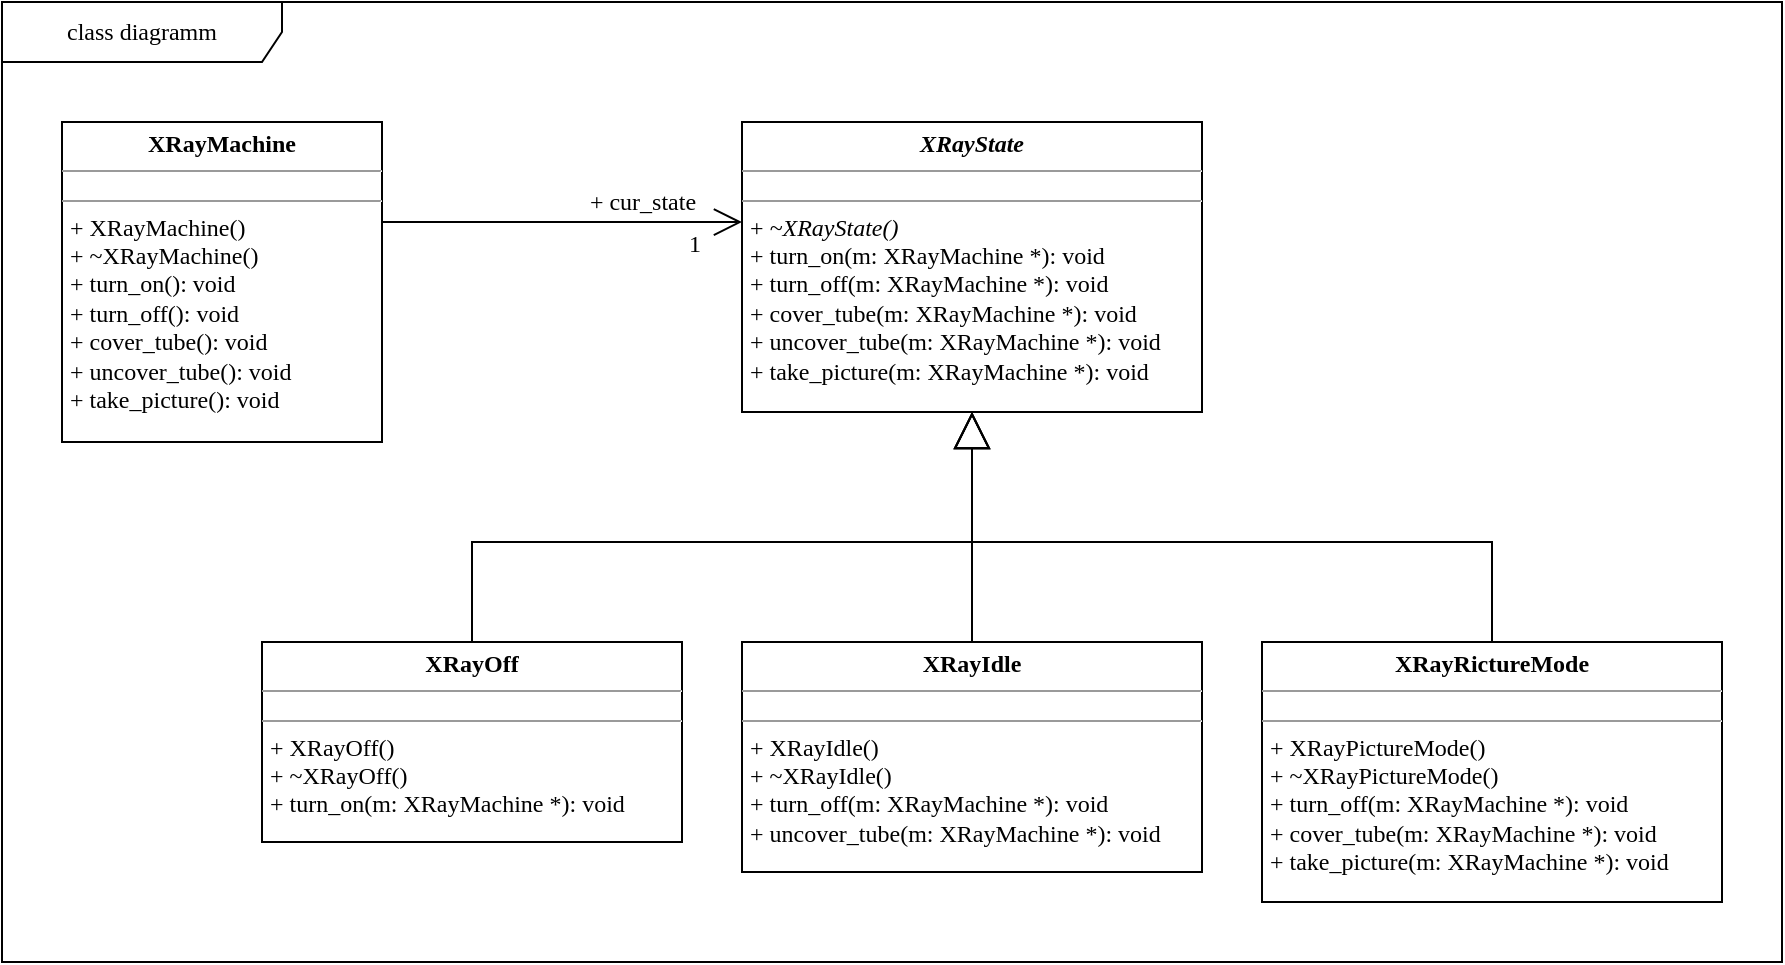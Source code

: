 <mxfile version="12.4.8" type="device"><diagram id="iNnbIr-GNQH2sSU8nPhJ" name="Page-1"><mxGraphModel dx="1412" dy="791" grid="1" gridSize="10" guides="1" tooltips="1" connect="1" arrows="1" fold="1" page="1" pageScale="1" pageWidth="1169" pageHeight="827" math="0" shadow="0" extFonts="IBM Plex Sans^https://fonts.googleapis.com/css?family=IBM+Plex+Sans|IBM Plex Mono^https://fonts.googleapis.com/css?family=IBM+Plex+Mono"><root><mxCell id="0"/><mxCell id="1" parent="0"/><mxCell id="2L0PT9hVQQg2kNEpAI4E-1" value="&lt;font face=&quot;IBM Plex Sans&quot;&gt;class diagramm&lt;/font&gt;" style="shape=umlFrame;whiteSpace=wrap;html=1;fontFamily=IBM Plex Mono;FType=g;width=140;height=30;" vertex="1" parent="1"><mxGeometry x="70" y="140" width="890" height="480" as="geometry"/></mxCell><mxCell id="2L0PT9hVQQg2kNEpAI4E-2" value="&lt;p style=&quot;margin: 0px ; margin-top: 4px ; text-align: center&quot;&gt;&lt;font face=&quot;IBM Plex Sans&quot;&gt;&lt;b&gt;XRayMachine&lt;/b&gt;&lt;br&gt;&lt;/font&gt;&lt;/p&gt;&lt;hr size=&quot;1&quot;&gt;&lt;p style=&quot;margin: 0px 0px 0px 4px ; font-size: 1px&quot;&gt;&lt;font style=&quot;font-size: 1px&quot; face=&quot;IBM Plex Sans&quot;&gt;&lt;br&gt;&lt;/font&gt;&lt;/p&gt;&lt;hr size=&quot;1&quot;&gt;&lt;p style=&quot;margin: 0px ; margin-left: 4px&quot;&gt;&lt;font face=&quot;IBM Plex Sans&quot;&gt;+ XRayMachine()&lt;/font&gt;&lt;/p&gt;&lt;p style=&quot;margin: 0px ; margin-left: 4px&quot;&gt;&lt;font face=&quot;IBM Plex Sans&quot;&gt;+ ~XRayMachine()&lt;/font&gt;&lt;/p&gt;&lt;p style=&quot;margin: 0px ; margin-left: 4px&quot;&gt;&lt;font face=&quot;IBM Plex Sans&quot;&gt;+ turn_on(): void&lt;/font&gt;&lt;/p&gt;&lt;p style=&quot;margin: 0px ; margin-left: 4px&quot;&gt;&lt;font face=&quot;IBM Plex Sans&quot;&gt;+ turn_off(): void&lt;/font&gt;&lt;/p&gt;&lt;p style=&quot;margin: 0px ; margin-left: 4px&quot;&gt;&lt;font face=&quot;IBM Plex Sans&quot;&gt;+ cover_tube(): void&lt;/font&gt;&lt;/p&gt;&lt;p style=&quot;margin: 0px ; margin-left: 4px&quot;&gt;&lt;font face=&quot;IBM Plex Sans&quot;&gt;+ uncover_tube(): void&lt;/font&gt;&lt;/p&gt;&lt;p style=&quot;margin: 0px ; margin-left: 4px&quot;&gt;&lt;font face=&quot;IBM Plex Sans&quot;&gt;+ take_picture(): void&lt;br&gt;&lt;/font&gt;&lt;/p&gt;&lt;p style=&quot;margin: 0px ; margin-left: 4px&quot;&gt;&lt;font face=&quot;IBM Plex Sans&quot;&gt;&lt;br&gt;&lt;/font&gt;&lt;/p&gt;" style="verticalAlign=top;align=left;overflow=fill;fontSize=12;fontFamily=Helvetica;html=1;" vertex="1" parent="1"><mxGeometry x="100" y="200" width="160" height="160" as="geometry"/></mxCell><mxCell id="2L0PT9hVQQg2kNEpAI4E-3" value="&lt;p style=&quot;margin: 0px ; margin-top: 4px ; text-align: center&quot;&gt;&lt;font face=&quot;IBM Plex Sans&quot;&gt;&lt;i&gt;&lt;b&gt;XRayState&lt;/b&gt;&lt;/i&gt;&lt;br&gt;&lt;/font&gt;&lt;/p&gt;&lt;hr size=&quot;1&quot;&gt;&lt;p style=&quot;margin: 0px 0px 0px 4px ; font-size: 1px&quot;&gt;&lt;font style=&quot;font-size: 1px&quot; face=&quot;IBM Plex Sans&quot;&gt;&lt;br&gt;&lt;/font&gt;&lt;/p&gt;&lt;hr size=&quot;1&quot;&gt;&lt;p style=&quot;margin: 0px ; margin-left: 4px&quot;&gt;&lt;font face=&quot;IBM Plex Sans&quot;&gt;+ &lt;i&gt;~XRayState()&lt;/i&gt;&lt;/font&gt;&lt;/p&gt;&lt;p style=&quot;margin: 0px ; margin-left: 4px&quot;&gt;&lt;font face=&quot;IBM Plex Sans&quot;&gt;+ turn_on(m: XRayMachine *): void&lt;/font&gt;&lt;/p&gt;&lt;p style=&quot;margin: 0px ; margin-left: 4px&quot;&gt;&lt;font face=&quot;IBM Plex Sans&quot;&gt;+ turn_off(&lt;/font&gt;&lt;font face=&quot;IBM Plex Sans&quot;&gt;&lt;font face=&quot;IBM Plex Sans&quot;&gt;m: XRayMachine *&lt;/font&gt;): void&lt;/font&gt;&lt;/p&gt;&lt;p style=&quot;margin: 0px ; margin-left: 4px&quot;&gt;&lt;font face=&quot;IBM Plex Sans&quot;&gt;+ cover_tube(&lt;/font&gt;&lt;font face=&quot;IBM Plex Sans&quot;&gt;&lt;font face=&quot;IBM Plex Sans&quot;&gt;m: XRayMachine *&lt;/font&gt;): void&lt;/font&gt;&lt;/p&gt;&lt;p style=&quot;margin: 0px ; margin-left: 4px&quot;&gt;&lt;font face=&quot;IBM Plex Sans&quot;&gt;+ uncover_tube(&lt;/font&gt;&lt;font face=&quot;IBM Plex Sans&quot;&gt;&lt;font face=&quot;IBM Plex Sans&quot;&gt;m: XRayMachine *&lt;/font&gt;): void&lt;/font&gt;&lt;/p&gt;&lt;p style=&quot;margin: 0px ; margin-left: 4px&quot;&gt;&lt;font face=&quot;IBM Plex Sans&quot;&gt;+ take_picture(&lt;/font&gt;&lt;font face=&quot;IBM Plex Sans&quot;&gt;&lt;font face=&quot;IBM Plex Sans&quot;&gt;m: XRayMachine *&lt;/font&gt;): void&lt;br&gt;&lt;/font&gt;&lt;/p&gt;&lt;p style=&quot;margin: 0px ; margin-left: 4px&quot;&gt;&lt;font face=&quot;IBM Plex Sans&quot;&gt;&lt;br&gt;&lt;/font&gt;&lt;/p&gt;" style="verticalAlign=top;align=left;overflow=fill;fontSize=12;fontFamily=Helvetica;html=1;" vertex="1" parent="1"><mxGeometry x="440" y="200" width="230" height="145" as="geometry"/></mxCell><mxCell id="2L0PT9hVQQg2kNEpAI4E-4" value="&lt;p style=&quot;margin: 0px ; margin-top: 4px ; text-align: center&quot;&gt;&lt;font face=&quot;IBM Plex Sans&quot;&gt;&lt;b&gt;XRayOff&lt;/b&gt;&lt;br&gt;&lt;/font&gt;&lt;/p&gt;&lt;hr size=&quot;1&quot;&gt;&lt;p style=&quot;margin: 0px 0px 0px 4px ; font-size: 1px&quot;&gt;&lt;font style=&quot;font-size: 1px&quot; face=&quot;IBM Plex Sans&quot;&gt;&lt;br&gt;&lt;/font&gt;&lt;/p&gt;&lt;hr size=&quot;1&quot;&gt;&lt;p style=&quot;margin: 0px ; margin-left: 4px&quot;&gt;&lt;font face=&quot;IBM Plex Sans&quot;&gt;+ XRayOff()&lt;br&gt;&lt;/font&gt;&lt;/p&gt;&lt;p style=&quot;margin: 0px ; margin-left: 4px&quot;&gt;&lt;font face=&quot;IBM Plex Sans&quot;&gt;+ ~XRayOff()&lt;/font&gt;&lt;/p&gt;&lt;p style=&quot;margin: 0px ; margin-left: 4px&quot;&gt;&lt;font face=&quot;IBM Plex Sans&quot;&gt;+ turn_on(m: XRayMachine *): void&lt;/font&gt;&lt;/p&gt;&lt;font face=&quot;IBM Plex Sans&quot;&gt;&lt;/font&gt;&lt;p style=&quot;margin: 0px ; margin-left: 4px&quot;&gt;&lt;font face=&quot;IBM Plex Sans&quot;&gt;&lt;br&gt;&lt;/font&gt;&lt;/p&gt;" style="verticalAlign=top;align=left;overflow=fill;fontSize=12;fontFamily=Helvetica;html=1;" vertex="1" parent="1"><mxGeometry x="200" y="460" width="210" height="100" as="geometry"/></mxCell><mxCell id="2L0PT9hVQQg2kNEpAI4E-5" value="&lt;p style=&quot;margin: 0px ; margin-top: 4px ; text-align: center&quot;&gt;&lt;font face=&quot;IBM Plex Sans&quot;&gt;&lt;b&gt;XRayIdle&lt;/b&gt;&lt;br&gt;&lt;/font&gt;&lt;/p&gt;&lt;hr size=&quot;1&quot;&gt;&lt;p style=&quot;margin: 0px 0px 0px 4px ; font-size: 1px&quot;&gt;&lt;font style=&quot;font-size: 1px&quot; face=&quot;IBM Plex Sans&quot;&gt;&lt;br&gt;&lt;/font&gt;&lt;/p&gt;&lt;hr size=&quot;1&quot;&gt;&lt;p style=&quot;margin: 0px ; margin-left: 4px&quot;&gt;&lt;font face=&quot;IBM Plex Sans&quot;&gt;+ XRayIdle()&lt;br&gt;&lt;/font&gt;&lt;/p&gt;&lt;p style=&quot;margin: 0px ; margin-left: 4px&quot;&gt;&lt;font face=&quot;IBM Plex Sans&quot;&gt;+ ~XRayIdle()&lt;/font&gt;&lt;/p&gt;&lt;p style=&quot;margin: 0px ; margin-left: 4px&quot;&gt;&lt;font face=&quot;IBM Plex Sans&quot;&gt;+ turn_off(m: XRayMachine *): void&lt;/font&gt;&lt;/p&gt;&lt;p style=&quot;margin: 0px ; margin-left: 4px&quot;&gt;&lt;font face=&quot;IBM Plex Sans&quot;&gt;+ uncover_tube(m: XRayMachine *): void&lt;br&gt;&lt;/font&gt;&lt;/p&gt;&lt;p style=&quot;margin: 0px ; margin-left: 4px&quot;&gt;&lt;font face=&quot;IBM Plex Sans&quot;&gt;&lt;br&gt;&lt;/font&gt;&lt;/p&gt;" style="verticalAlign=top;align=left;overflow=fill;fontSize=12;fontFamily=Helvetica;html=1;" vertex="1" parent="1"><mxGeometry x="440" y="460" width="230" height="115" as="geometry"/></mxCell><mxCell id="2L0PT9hVQQg2kNEpAI4E-7" value="&lt;p style=&quot;margin: 0px ; margin-top: 4px ; text-align: center&quot;&gt;&lt;font face=&quot;IBM Plex Sans&quot;&gt;&lt;b&gt;XRayRictureMode&lt;/b&gt;&lt;br&gt;&lt;/font&gt;&lt;/p&gt;&lt;hr size=&quot;1&quot;&gt;&lt;p style=&quot;margin: 0px 0px 0px 4px ; font-size: 1px&quot;&gt;&lt;font style=&quot;font-size: 1px&quot; face=&quot;IBM Plex Sans&quot;&gt;&lt;br&gt;&lt;/font&gt;&lt;/p&gt;&lt;hr size=&quot;1&quot;&gt;&lt;p style=&quot;margin: 0px ; margin-left: 4px&quot;&gt;&lt;font face=&quot;IBM Plex Sans&quot;&gt;+ XRayPictureMode()&lt;br&gt;&lt;/font&gt;&lt;/p&gt;&lt;p style=&quot;margin: 0px ; margin-left: 4px&quot;&gt;&lt;font face=&quot;IBM Plex Sans&quot;&gt;+ ~XRayPictureMode()&lt;/font&gt;&lt;/p&gt;&lt;p style=&quot;margin: 0px ; margin-left: 4px&quot;&gt;&lt;font face=&quot;IBM Plex Sans&quot;&gt;+ turn_off(m: XRayMachine *): void&lt;/font&gt;&lt;/p&gt;&lt;p style=&quot;margin: 0px ; margin-left: 4px&quot;&gt;&lt;font face=&quot;IBM Plex Sans&quot;&gt;+ cover_tube(m: XRayMachine *): void&lt;br&gt;&lt;/font&gt;&lt;/p&gt;&lt;p style=&quot;margin: 0px ; margin-left: 4px&quot;&gt;&lt;font face=&quot;IBM Plex Sans&quot;&gt;+ take_picture(m: XRayMachine *): void&lt;br&gt;&lt;/font&gt;&lt;/p&gt;" style="verticalAlign=top;align=left;overflow=fill;fontSize=12;fontFamily=Helvetica;html=1;" vertex="1" parent="1"><mxGeometry x="700" y="460" width="230" height="130" as="geometry"/></mxCell><mxCell id="2L0PT9hVQQg2kNEpAI4E-8" value="" style="endArrow=block;endSize=16;endFill=0;html=1;entryX=0.5;entryY=1;entryDx=0;entryDy=0;exitX=0.5;exitY=0;exitDx=0;exitDy=0;rounded=0;" edge="1" parent="1" source="2L0PT9hVQQg2kNEpAI4E-4" target="2L0PT9hVQQg2kNEpAI4E-3"><mxGeometry width="160" relative="1" as="geometry"><mxPoint x="260" y="430" as="sourcePoint"/><mxPoint x="420" y="430" as="targetPoint"/><Array as="points"><mxPoint x="305" y="410"/><mxPoint x="555" y="410"/></Array></mxGeometry></mxCell><mxCell id="2L0PT9hVQQg2kNEpAI4E-9" value="" style="endArrow=block;endSize=16;endFill=0;html=1;exitX=0.5;exitY=0;exitDx=0;exitDy=0;entryX=0.5;entryY=1;entryDx=0;entryDy=0;" edge="1" parent="1" source="2L0PT9hVQQg2kNEpAI4E-5" target="2L0PT9hVQQg2kNEpAI4E-3"><mxGeometry width="160" relative="1" as="geometry"><mxPoint x="315.0" y="467.5" as="sourcePoint"/><mxPoint x="565" y="355" as="targetPoint"/></mxGeometry></mxCell><mxCell id="2L0PT9hVQQg2kNEpAI4E-10" value="" style="endArrow=block;endSize=16;endFill=0;html=1;exitX=0.5;exitY=0;exitDx=0;exitDy=0;entryX=0.5;entryY=1;entryDx=0;entryDy=0;rounded=0;" edge="1" parent="1" source="2L0PT9hVQQg2kNEpAI4E-7" target="2L0PT9hVQQg2kNEpAI4E-3"><mxGeometry width="160" relative="1" as="geometry"><mxPoint x="565.0" y="467.5" as="sourcePoint"/><mxPoint x="565.0" y="355" as="targetPoint"/><Array as="points"><mxPoint x="815" y="410"/><mxPoint x="555" y="410"/></Array></mxGeometry></mxCell><mxCell id="2L0PT9hVQQg2kNEpAI4E-13" value="" style="endArrow=open;endFill=1;endSize=12;html=1;entryX=0;entryY=0.345;entryDx=0;entryDy=0;entryPerimeter=0;" edge="1" parent="1" target="2L0PT9hVQQg2kNEpAI4E-3"><mxGeometry width="160" relative="1" as="geometry"><mxPoint x="260" y="250" as="sourcePoint"/><mxPoint x="420" y="250" as="targetPoint"/></mxGeometry></mxCell><mxCell id="2L0PT9hVQQg2kNEpAI4E-14" value="&lt;font&gt;+ cur_state&lt;/font&gt;" style="text;html=1;align=center;verticalAlign=middle;resizable=0;points=[];labelBackgroundColor=#ffffff;fontFamily=IBM Plex Sans;" vertex="1" connectable="0" parent="2L0PT9hVQQg2kNEpAI4E-13"><mxGeometry x="0.167" y="-1" relative="1" as="geometry"><mxPoint x="24.8" y="-11.01" as="offset"/></mxGeometry></mxCell><mxCell id="2L0PT9hVQQg2kNEpAI4E-15" value="1" style="text;html=1;align=center;verticalAlign=middle;resizable=0;points=[];labelBackgroundColor=#ffffff;fontFamily=IBM Plex Sans;" vertex="1" connectable="0" parent="2L0PT9hVQQg2kNEpAI4E-13"><mxGeometry x="0.14" relative="1" as="geometry"><mxPoint x="53.2" y="10.99" as="offset"/></mxGeometry></mxCell></root></mxGraphModel></diagram></mxfile>